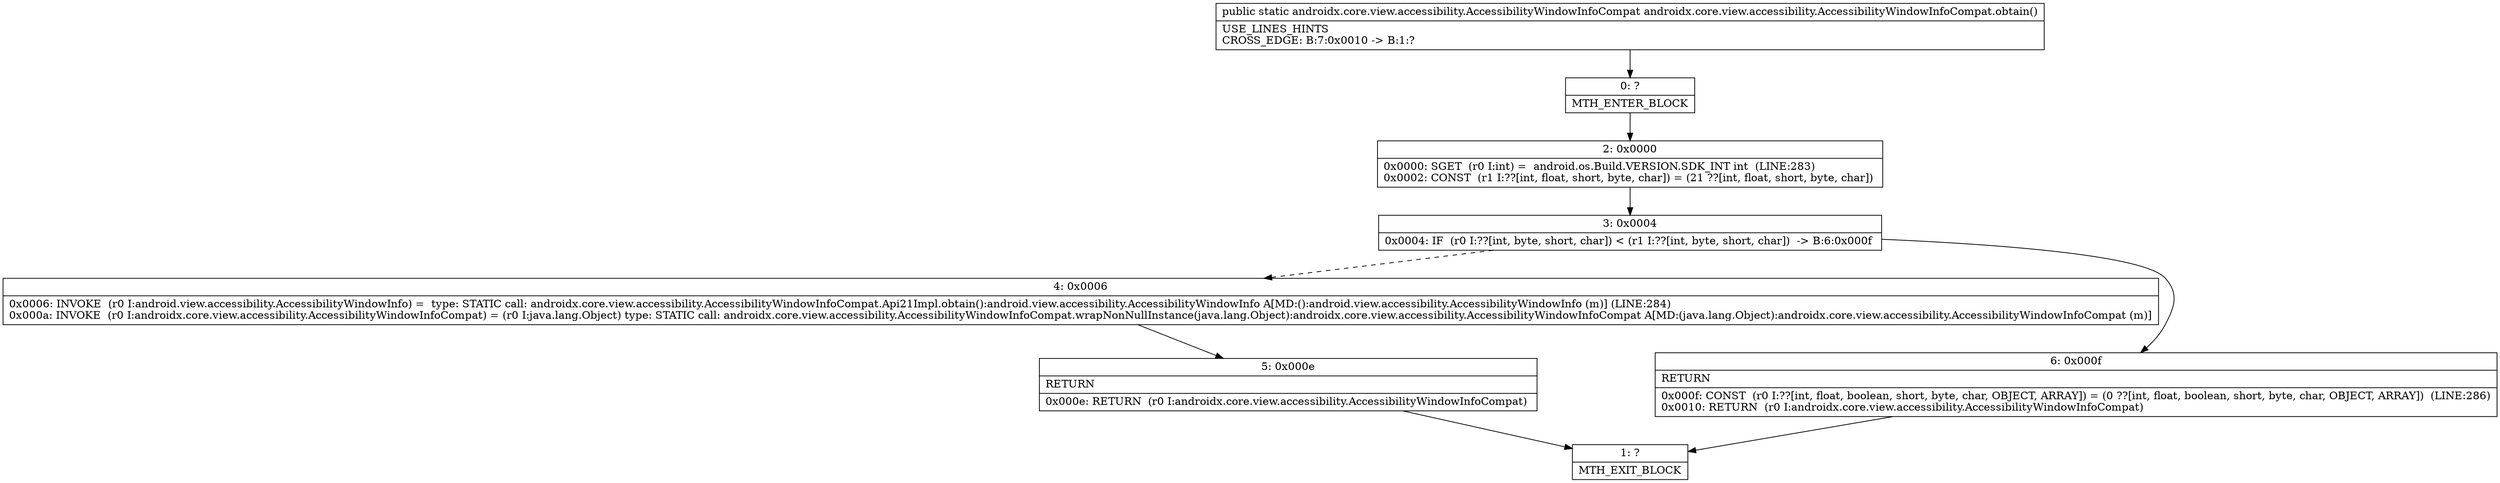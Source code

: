 digraph "CFG forandroidx.core.view.accessibility.AccessibilityWindowInfoCompat.obtain()Landroidx\/core\/view\/accessibility\/AccessibilityWindowInfoCompat;" {
Node_0 [shape=record,label="{0\:\ ?|MTH_ENTER_BLOCK\l}"];
Node_2 [shape=record,label="{2\:\ 0x0000|0x0000: SGET  (r0 I:int) =  android.os.Build.VERSION.SDK_INT int  (LINE:283)\l0x0002: CONST  (r1 I:??[int, float, short, byte, char]) = (21 ??[int, float, short, byte, char]) \l}"];
Node_3 [shape=record,label="{3\:\ 0x0004|0x0004: IF  (r0 I:??[int, byte, short, char]) \< (r1 I:??[int, byte, short, char])  \-\> B:6:0x000f \l}"];
Node_4 [shape=record,label="{4\:\ 0x0006|0x0006: INVOKE  (r0 I:android.view.accessibility.AccessibilityWindowInfo) =  type: STATIC call: androidx.core.view.accessibility.AccessibilityWindowInfoCompat.Api21Impl.obtain():android.view.accessibility.AccessibilityWindowInfo A[MD:():android.view.accessibility.AccessibilityWindowInfo (m)] (LINE:284)\l0x000a: INVOKE  (r0 I:androidx.core.view.accessibility.AccessibilityWindowInfoCompat) = (r0 I:java.lang.Object) type: STATIC call: androidx.core.view.accessibility.AccessibilityWindowInfoCompat.wrapNonNullInstance(java.lang.Object):androidx.core.view.accessibility.AccessibilityWindowInfoCompat A[MD:(java.lang.Object):androidx.core.view.accessibility.AccessibilityWindowInfoCompat (m)]\l}"];
Node_5 [shape=record,label="{5\:\ 0x000e|RETURN\l|0x000e: RETURN  (r0 I:androidx.core.view.accessibility.AccessibilityWindowInfoCompat) \l}"];
Node_1 [shape=record,label="{1\:\ ?|MTH_EXIT_BLOCK\l}"];
Node_6 [shape=record,label="{6\:\ 0x000f|RETURN\l|0x000f: CONST  (r0 I:??[int, float, boolean, short, byte, char, OBJECT, ARRAY]) = (0 ??[int, float, boolean, short, byte, char, OBJECT, ARRAY])  (LINE:286)\l0x0010: RETURN  (r0 I:androidx.core.view.accessibility.AccessibilityWindowInfoCompat) \l}"];
MethodNode[shape=record,label="{public static androidx.core.view.accessibility.AccessibilityWindowInfoCompat androidx.core.view.accessibility.AccessibilityWindowInfoCompat.obtain()  | USE_LINES_HINTS\lCROSS_EDGE: B:7:0x0010 \-\> B:1:?\l}"];
MethodNode -> Node_0;Node_0 -> Node_2;
Node_2 -> Node_3;
Node_3 -> Node_4[style=dashed];
Node_3 -> Node_6;
Node_4 -> Node_5;
Node_5 -> Node_1;
Node_6 -> Node_1;
}

